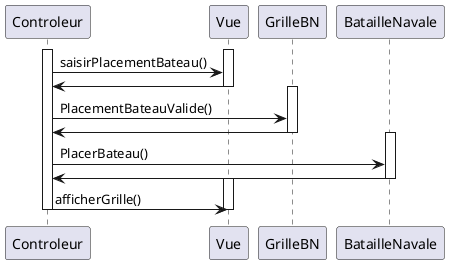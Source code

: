 @startuml 
activate Controleur 
activate Vue 
Controleur -> Vue : saisirPlacementBateau() 
Controleur <- Vue 
deactivate Vue 
activate GrilleBN 
Controleur -> GrilleBN: PlacementBateauValide() 
Controleur <- GrilleBN
deactivate GrilleBN 
activate BatailleNavale
Controleur -> BatailleNavale: PlacerBateau() 
Controleur <- BatailleNavale
deactivate BatailleNavale 
activate Vue 
Controleur -> Vue: afficherGrille() 
deactivate Vue 
deactivate Controleur 
@enduml
